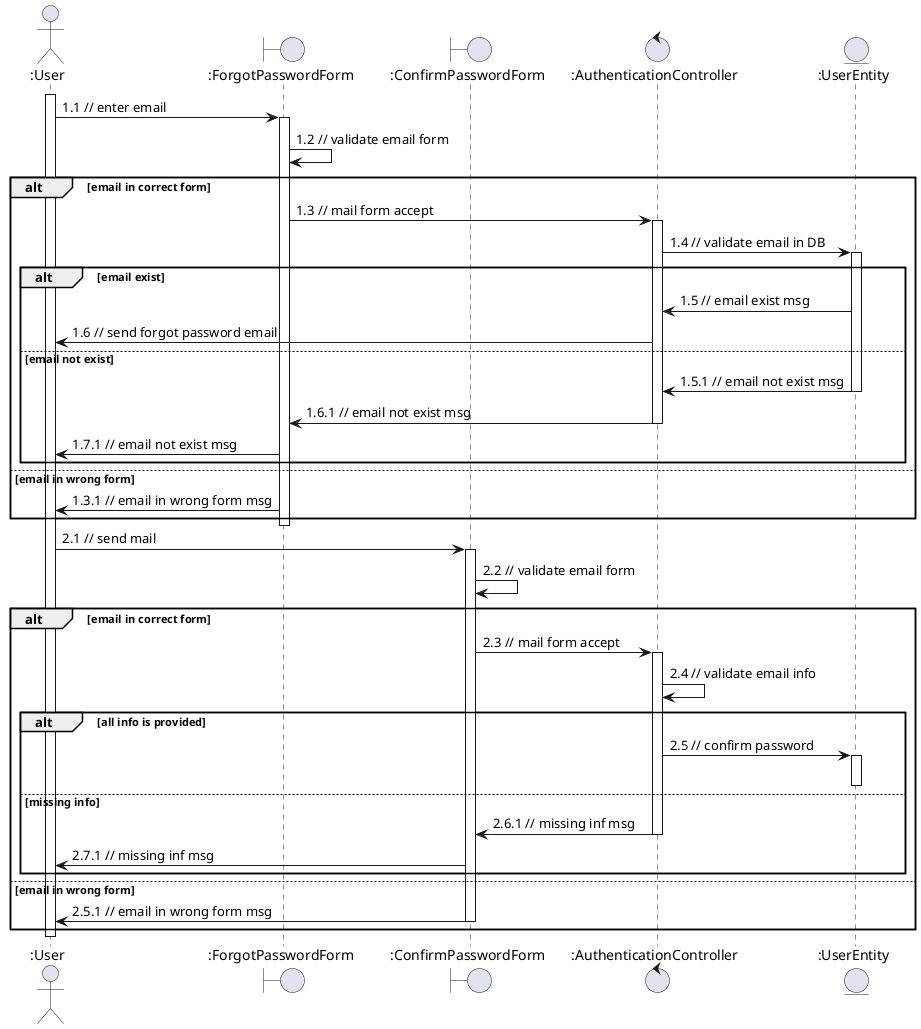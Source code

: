 @startuml
actor ":User"
boundary ":ForgotPasswordForm"
boundary ":ConfirmPasswordForm"
control ":AuthenticationController"
entity ":UserEntity"

activate ":User"
":User" -> ":ForgotPasswordForm" : 1.1 // enter email
activate ":ForgotPasswordForm"
":ForgotPasswordForm" -> ":ForgotPasswordForm" : 1.2 // validate email form

alt email in correct form

":ForgotPasswordForm" -> ":AuthenticationController" : 1.3 // mail form accept
activate ":AuthenticationController"
":AuthenticationController" -> ":UserEntity" : 1.4 // validate email in DB
activate ":UserEntity"

alt email exist
":UserEntity" -> ":AuthenticationController" : 1.5 // email exist msg
":AuthenticationController" -> ":User" : 1.6 // send forgot password email
else email not exist

":UserEntity" -> ":AuthenticationController" : 1.5.1 // email not exist msg
deactivate ":UserEntity"
":AuthenticationController" -> ":ForgotPasswordForm" : 1.6.1 // email not exist msg
deactivate ":AuthenticationController"
":ForgotPasswordForm" -> ":User" : 1.7.1 // email not exist msg
end

else email in wrong form
":ForgotPasswordForm" -> ":User" : 1.3.1 // email in wrong form msg

end
deactivate ":ForgotPasswordForm"
":User" -> ":ConfirmPasswordForm" : 2.1 // send mail
activate ":ConfirmPasswordForm"
":ConfirmPasswordForm" -> ":ConfirmPasswordForm" : 2.2 // validate email form

alt email in correct form

":ConfirmPasswordForm" -> ":AuthenticationController" : 2.3 // mail form accept
activate ":AuthenticationController"
":AuthenticationController" -> ":AuthenticationController" : 2.4 // validate email info

alt all info is provided
":AuthenticationController" -> ":UserEntity" : 2.5 // confirm password
activate ":UserEntity"
deactivate ":UserEntity"
else missing info
":AuthenticationController" -> ":ConfirmPasswordForm" : 2.6.1 // missing inf msg
deactivate ":AuthenticationController"
":ConfirmPasswordForm" -> ":User" : 2.7.1 // missing inf msg
end
else email in wrong form
":ConfirmPasswordForm" -> ":User" : 2.5.1 // email in wrong form msg
deactivate ":ConfirmPasswordForm"
end
deactivate ":User"
@enduml